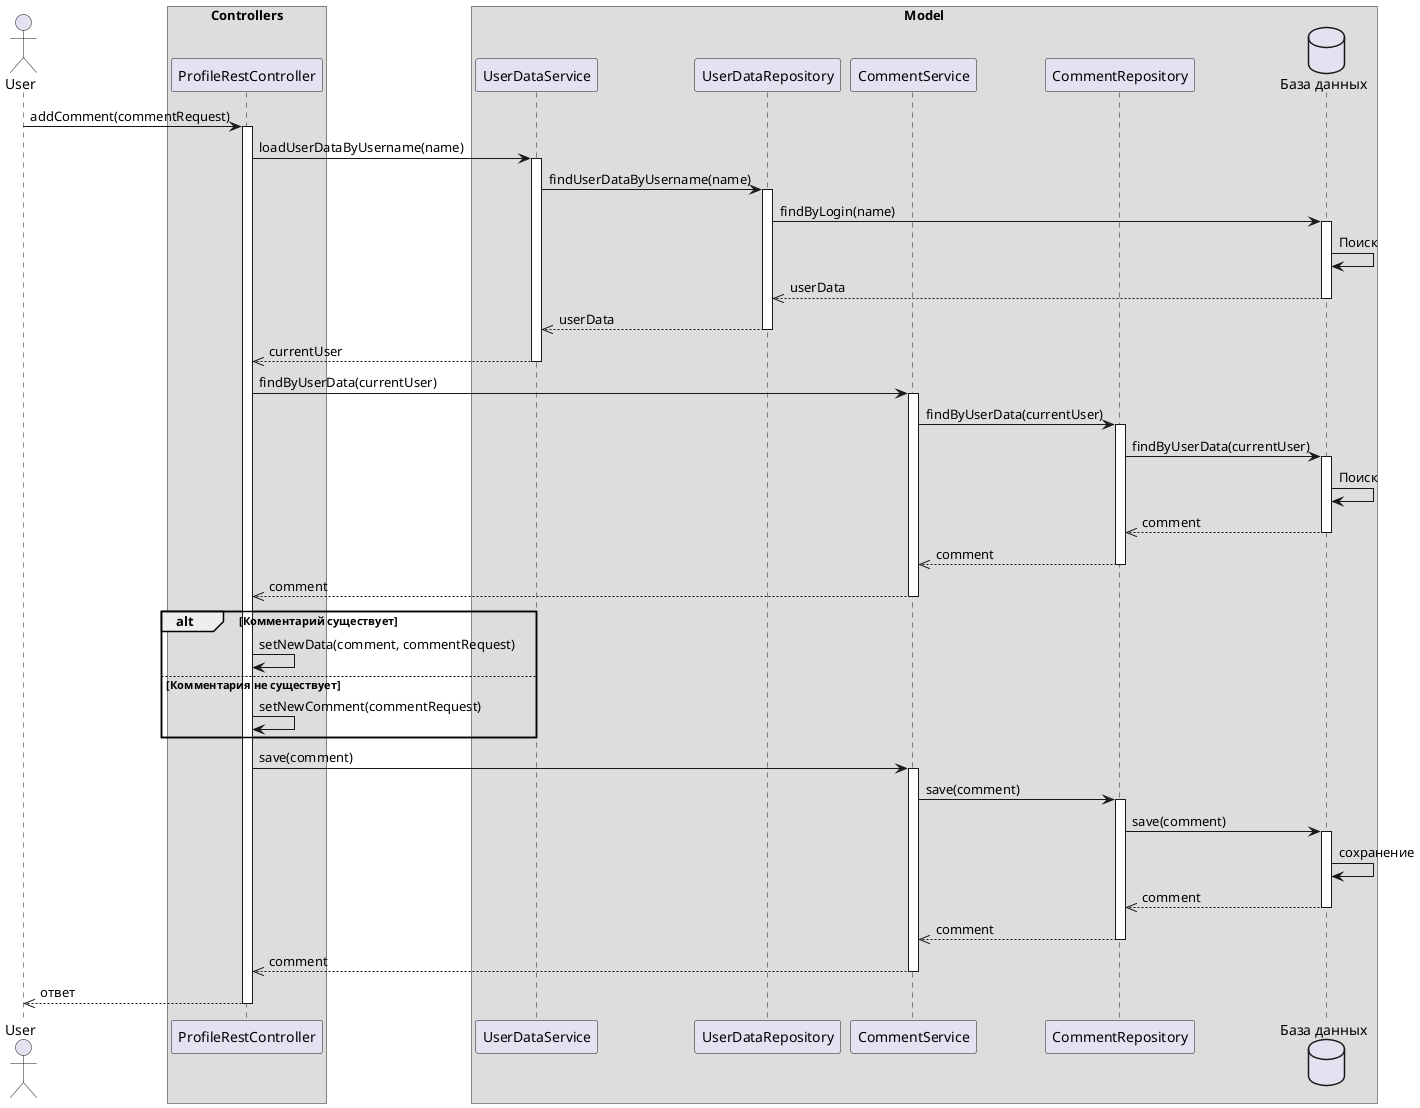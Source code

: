 @startuml
actor User
box "Controllers"
    participant "ProfileRestController" as PRC
box end
box "Model"
    participant "UserDataService" as UDS
    participant "UserDataRepository" as UDR
    participant "CommentService" as CS
    participant "CommentRepository" as CR
    database "База данных" as DB

User -> PRC : addComment(commentRequest)
activate PRC

PRC -> UDS : loadUserDataByUsername(name)
activate UDS

UDS -> UDR : findUserDataByUsername(name)
activate UDR

UDR -> DB : findByLogin(name)
activate DB

DB -> DB : Поиск

DB -->> UDR : userData
deactivate DB

UDR -->> UDS : userData
deactivate UDR

UDS -->> PRC : currentUser
deactivate UDS

PRC -> CS : findByUserData(currentUser)
activate CS

CS -> CR : findByUserData(currentUser)
activate CR

CR ->  DB : findByUserData(currentUser)
activate DB

DB -> DB : Поиск

DB -->> CR : comment
deactivate DB

CR -->> CS : comment
deactivate CR

CS -->> PRC : comment
deactivate CS

alt Комментарий существует
    PRC -> PRC : setNewData(comment, commentRequest)
    else Комментария не существует
    PRC -> PRC : setNewComment(commentRequest)
end

PRC -> CS : save(comment)
activate CS

CS -> CR : save(comment)
activate CR

CR -> DB : save(comment)
activate DB
DB -> DB : сохранение
DB -->> CR : comment
deactivate DB

CR -->> CS : comment
deactivate CR

CS -->> PRC : comment
deactivate CS

PRC -->> User : ответ
deactivate PRC

@enduml